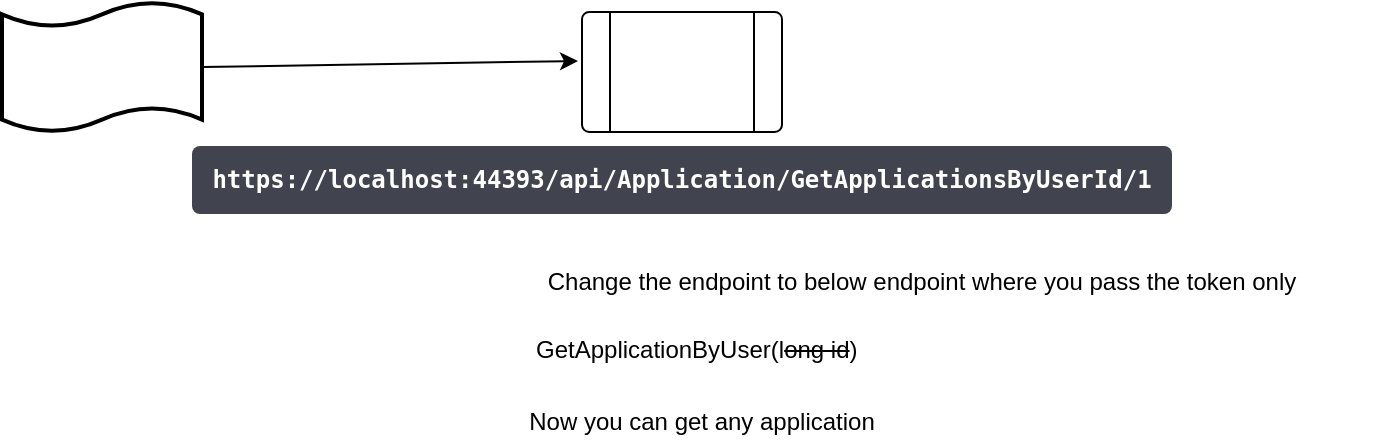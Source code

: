 <mxfile version="14.2.7" type="github">
  <diagram id="IyXLxoYIH0HVBuSRrlEt" name="Page-1">
    <mxGraphModel dx="1422" dy="762" grid="1" gridSize="10" guides="1" tooltips="1" connect="1" arrows="1" fold="1" page="1" pageScale="1" pageWidth="1169" pageHeight="827" math="0" shadow="0">
      <root>
        <mxCell id="0" />
        <mxCell id="1" parent="0" />
        <mxCell id="jnHIzOEA3kPczfQoFlIl-3" value="" style="shape=tape;whiteSpace=wrap;html=1;strokeWidth=2;size=0.19" vertex="1" parent="1">
          <mxGeometry x="50" y="160" width="100" height="65" as="geometry" />
        </mxCell>
        <mxCell id="jnHIzOEA3kPczfQoFlIl-4" value="&lt;pre class=&quot;microlight&quot; style=&quot;box-sizing: border-box ; margin-top: 0px ; margin-bottom: 0px ; padding: 10px ; word-break: break-word ; border-radius: 4px ; background: rgb(65 , 68 , 78) ; overflow-wrap: break-word ; font-weight: 600 ; color: rgb(255 , 255 , 255)&quot;&gt;https://localhost:44393/api/Application/GetApplicationsByUserId/1&lt;/pre&gt;" style="verticalLabelPosition=bottom;verticalAlign=top;html=1;shape=process;whiteSpace=wrap;rounded=1;size=0.14;arcSize=6;" vertex="1" parent="1">
          <mxGeometry x="340" y="165" width="100" height="60" as="geometry" />
        </mxCell>
        <mxCell id="jnHIzOEA3kPczfQoFlIl-5" value="" style="endArrow=classic;html=1;entryX=-0.02;entryY=0.408;entryDx=0;entryDy=0;entryPerimeter=0;exitX=1;exitY=0.5;exitDx=0;exitDy=0;exitPerimeter=0;" edge="1" parent="1" source="jnHIzOEA3kPczfQoFlIl-3" target="jnHIzOEA3kPczfQoFlIl-4">
          <mxGeometry width="50" height="50" relative="1" as="geometry">
            <mxPoint x="250" y="230" as="sourcePoint" />
            <mxPoint x="300" y="180" as="targetPoint" />
          </mxGeometry>
        </mxCell>
        <mxCell id="jnHIzOEA3kPczfQoFlIl-6" value="GetApplicationByUser(l&lt;strike&gt;ong id&lt;/strike&gt;)" style="text;whiteSpace=wrap;html=1;" vertex="1" parent="1">
          <mxGeometry x="315" y="320" width="170" height="30" as="geometry" />
        </mxCell>
        <mxCell id="jnHIzOEA3kPczfQoFlIl-7" value="Change the endpoint to below endpoint where you pass the token only" style="text;html=1;strokeColor=none;fillColor=none;align=center;verticalAlign=middle;whiteSpace=wrap;rounded=0;" vertex="1" parent="1">
          <mxGeometry x="280" y="290" width="460" height="20" as="geometry" />
        </mxCell>
        <mxCell id="jnHIzOEA3kPczfQoFlIl-8" value="Now you can get any application" style="text;html=1;strokeColor=none;fillColor=none;align=center;verticalAlign=middle;whiteSpace=wrap;rounded=0;" vertex="1" parent="1">
          <mxGeometry x="265" y="360" width="270" height="20" as="geometry" />
        </mxCell>
      </root>
    </mxGraphModel>
  </diagram>
</mxfile>
